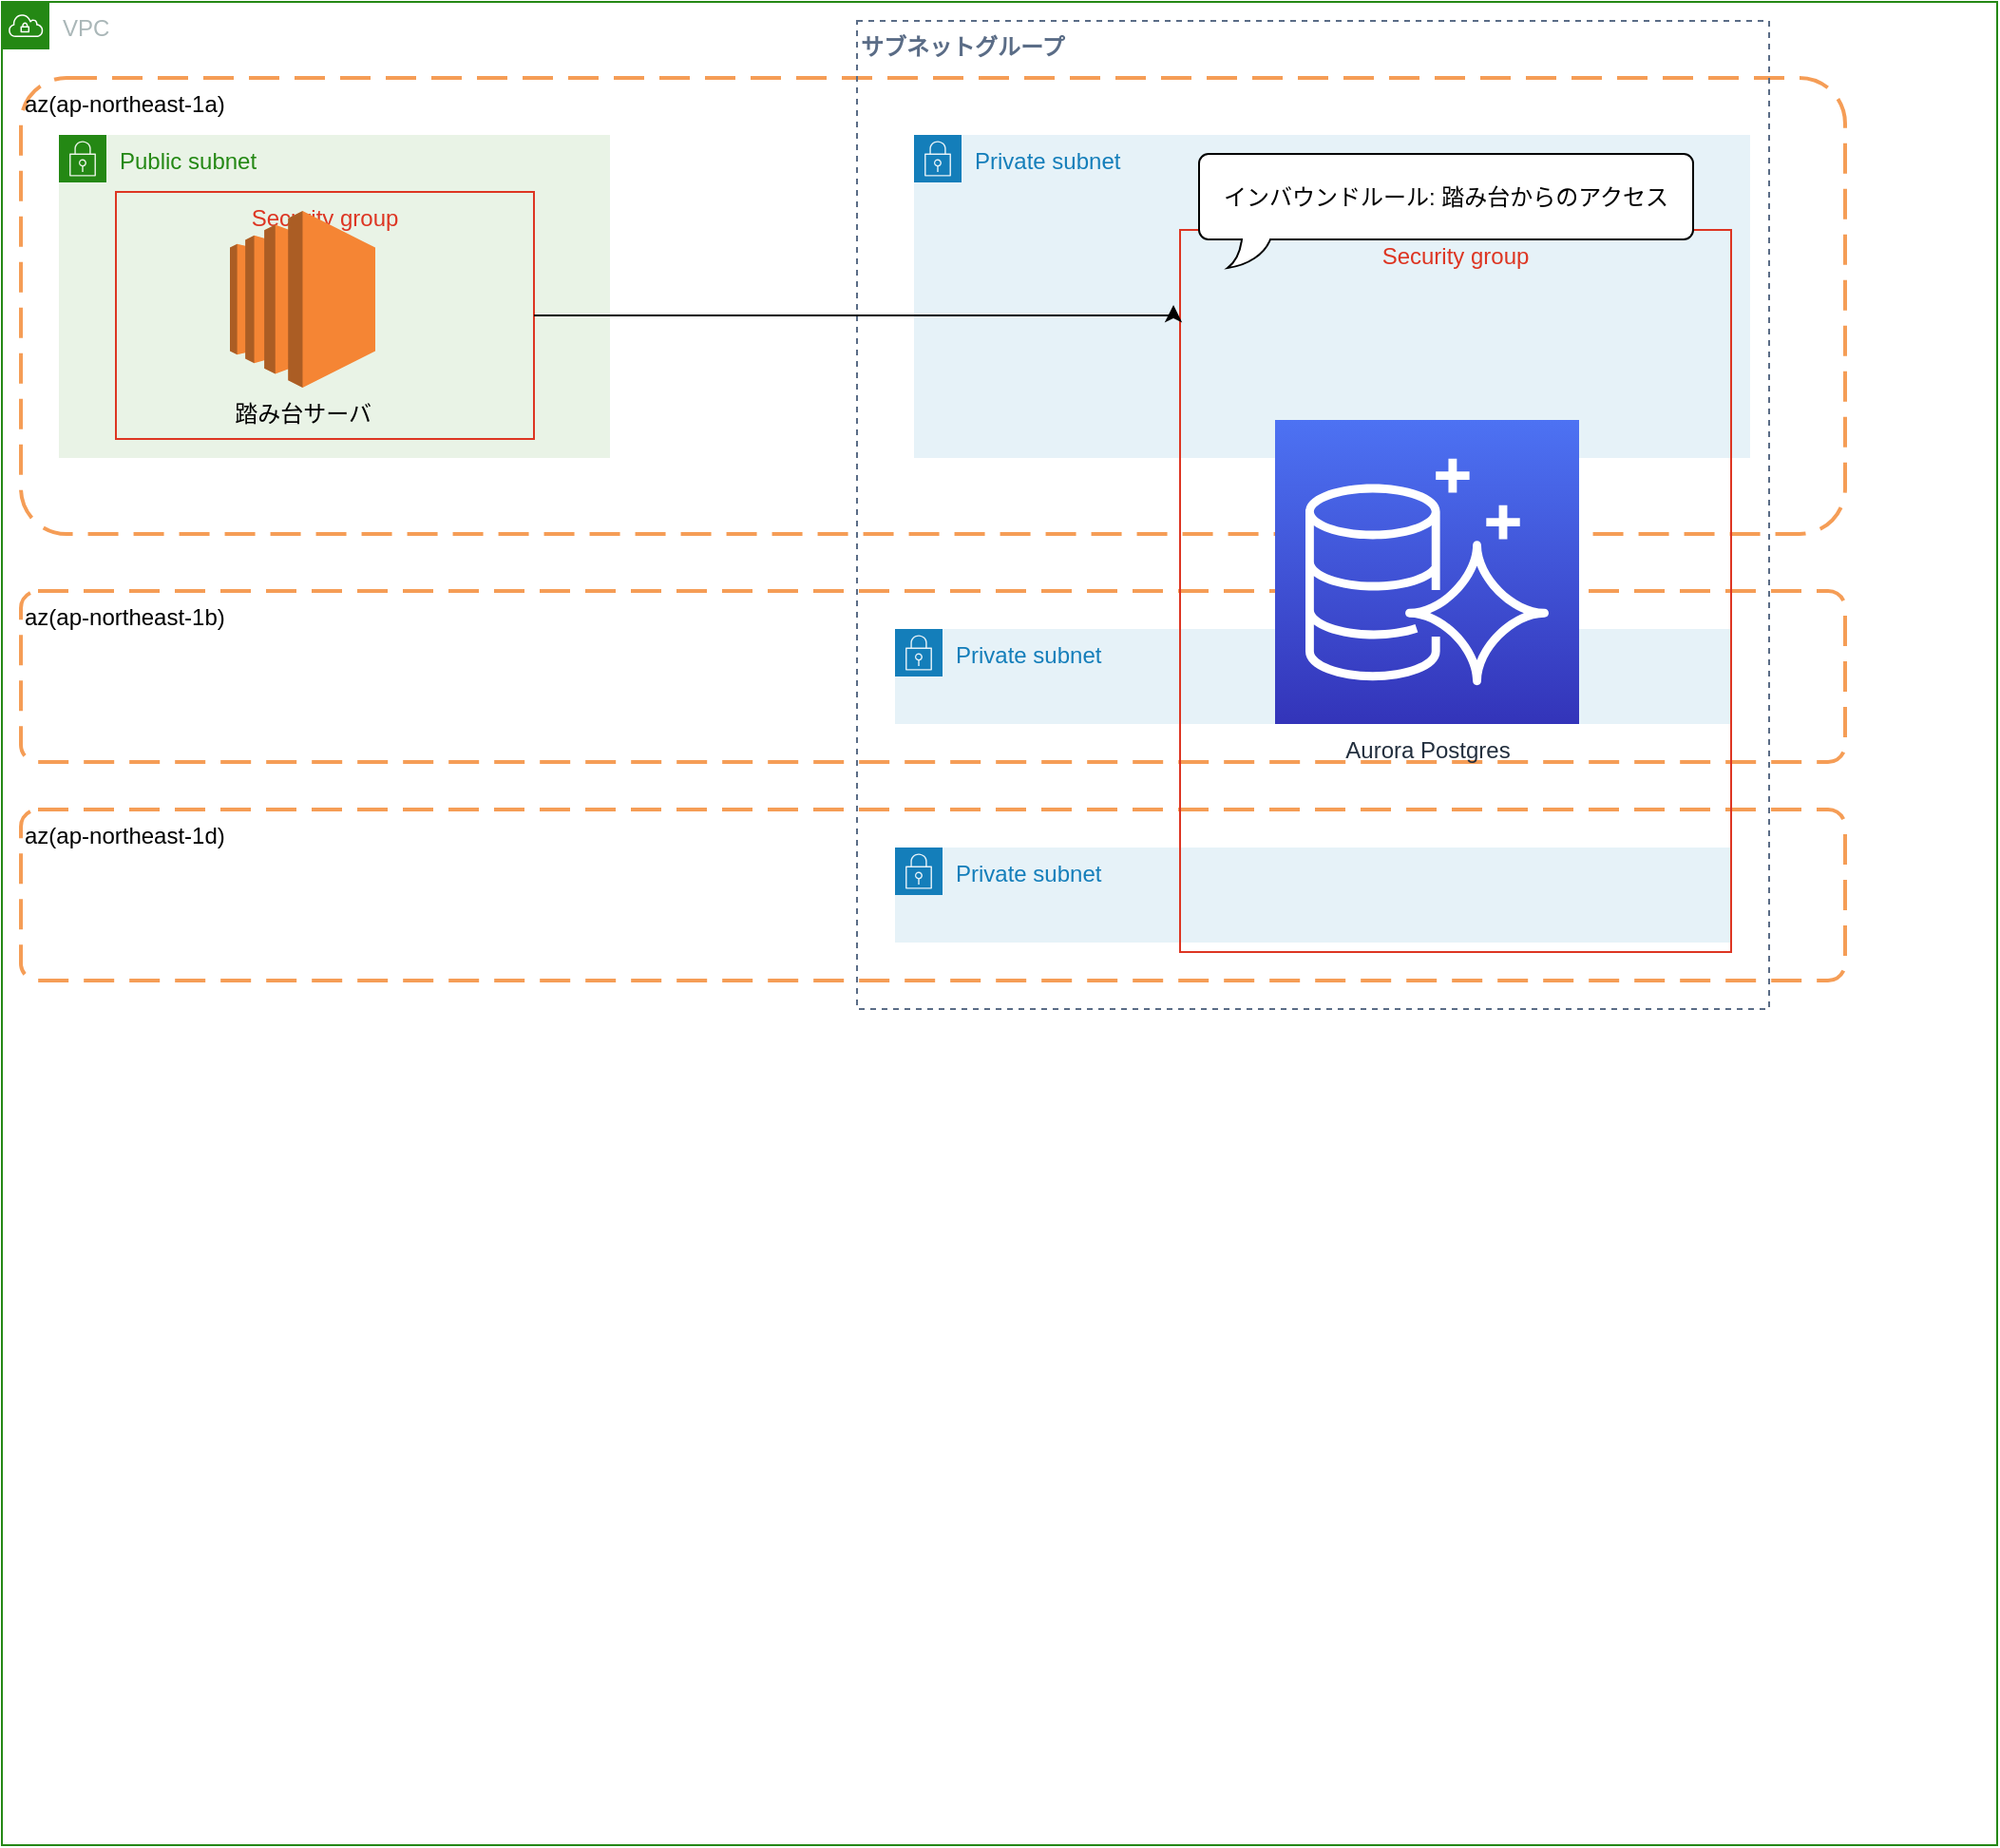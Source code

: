<mxfile version="16.0.0" type="device"><diagram id="WVZl5mad4qoZ9w-SjtQW" name="ページ1"><mxGraphModel dx="2048" dy="764" grid="1" gridSize="10" guides="1" tooltips="1" connect="1" arrows="1" fold="1" page="1" pageScale="1" pageWidth="827" pageHeight="1169" math="0" shadow="0"><root><mxCell id="0"/><mxCell id="1" value="VPC" parent="0"/><mxCell id="notR2RM95AT8GIad3jrg-2" value="VPC" style="points=[[0,0],[0.25,0],[0.5,0],[0.75,0],[1,0],[1,0.25],[1,0.5],[1,0.75],[1,1],[0.75,1],[0.5,1],[0.25,1],[0,1],[0,0.75],[0,0.5],[0,0.25]];outlineConnect=0;gradientColor=none;html=1;whiteSpace=wrap;fontSize=12;fontStyle=0;container=1;pointerEvents=0;collapsible=0;recursiveResize=0;shape=mxgraph.aws4.group;grIcon=mxgraph.aws4.group_vpc;strokeColor=#248814;fillColor=none;verticalAlign=top;align=left;spacingLeft=30;fontColor=#AAB7B8;dashed=0;" vertex="1" parent="1"><mxGeometry x="-320" y="70" width="1050" height="970" as="geometry"/></mxCell><mxCell id="notR2RM95AT8GIad3jrg-43" value="AvairableZone" parent="0"/><mxCell id="notR2RM95AT8GIad3jrg-44" value="az(ap-northeast-1a)" style="rounded=1;arcSize=10;dashed=1;strokeColor=#F59D56;fillColor=none;gradientColor=none;dashPattern=8 4;strokeWidth=2;align=left;verticalAlign=top;" vertex="1" parent="notR2RM95AT8GIad3jrg-43"><mxGeometry x="-310" y="110" width="960" height="240" as="geometry"/></mxCell><mxCell id="notR2RM95AT8GIad3jrg-45" value="az(ap-northeast-1b)" style="rounded=1;arcSize=10;dashed=1;strokeColor=#F59D56;fillColor=none;gradientColor=none;dashPattern=8 4;strokeWidth=2;align=left;verticalAlign=top;" vertex="1" parent="notR2RM95AT8GIad3jrg-43"><mxGeometry x="-310" y="380" width="960" height="90" as="geometry"/></mxCell><mxCell id="notR2RM95AT8GIad3jrg-46" value="az(ap-northeast-1d)" style="rounded=1;arcSize=10;dashed=1;strokeColor=#F59D56;fillColor=none;gradientColor=none;dashPattern=8 4;strokeWidth=2;align=left;verticalAlign=top;" vertex="1" parent="notR2RM95AT8GIad3jrg-43"><mxGeometry x="-310" y="495" width="960" height="90" as="geometry"/></mxCell><mxCell id="notR2RM95AT8GIad3jrg-47" value="サブネットグループ" style="fillColor=none;strokeColor=#5A6C86;dashed=1;verticalAlign=top;fontStyle=1;fontColor=#5A6C86;align=left;" vertex="1" parent="notR2RM95AT8GIad3jrg-43"><mxGeometry x="130" y="80" width="480" height="520" as="geometry"/></mxCell><mxCell id="notR2RM95AT8GIad3jrg-7" value="Subnet" parent="0"/><mxCell id="notR2RM95AT8GIad3jrg-30" value="Public subnet" style="points=[[0,0],[0.25,0],[0.5,0],[0.75,0],[1,0],[1,0.25],[1,0.5],[1,0.75],[1,1],[0.75,1],[0.5,1],[0.25,1],[0,1],[0,0.75],[0,0.5],[0,0.25]];outlineConnect=0;gradientColor=none;html=1;whiteSpace=wrap;fontSize=12;fontStyle=0;container=1;pointerEvents=0;collapsible=0;recursiveResize=0;shape=mxgraph.aws4.group;grIcon=mxgraph.aws4.group_security_group;grStroke=0;strokeColor=#248814;fillColor=#E9F3E6;verticalAlign=top;align=left;spacingLeft=30;fontColor=#248814;dashed=0;" vertex="1" parent="notR2RM95AT8GIad3jrg-7"><mxGeometry x="-290" y="140" width="290" height="170" as="geometry"/></mxCell><mxCell id="notR2RM95AT8GIad3jrg-48" value="Private subnet" style="points=[[0,0],[0.25,0],[0.5,0],[0.75,0],[1,0],[1,0.25],[1,0.5],[1,0.75],[1,1],[0.75,1],[0.5,1],[0.25,1],[0,1],[0,0.75],[0,0.5],[0,0.25]];outlineConnect=0;gradientColor=none;html=1;whiteSpace=wrap;fontSize=12;fontStyle=0;container=1;pointerEvents=0;collapsible=0;recursiveResize=0;shape=mxgraph.aws4.group;grIcon=mxgraph.aws4.group_security_group;grStroke=0;strokeColor=#147EBA;fillColor=#E6F2F8;verticalAlign=top;align=left;spacingLeft=30;fontColor=#147EBA;dashed=0;" vertex="1" parent="notR2RM95AT8GIad3jrg-7"><mxGeometry x="160" y="140" width="440" height="170" as="geometry"/></mxCell><mxCell id="notR2RM95AT8GIad3jrg-49" value="Private subnet" style="points=[[0,0],[0.25,0],[0.5,0],[0.75,0],[1,0],[1,0.25],[1,0.5],[1,0.75],[1,1],[0.75,1],[0.5,1],[0.25,1],[0,1],[0,0.75],[0,0.5],[0,0.25]];outlineConnect=0;gradientColor=none;html=1;whiteSpace=wrap;fontSize=12;fontStyle=0;container=1;pointerEvents=0;collapsible=0;recursiveResize=0;shape=mxgraph.aws4.group;grIcon=mxgraph.aws4.group_security_group;grStroke=0;strokeColor=#147EBA;fillColor=#E6F2F8;verticalAlign=top;align=left;spacingLeft=30;fontColor=#147EBA;dashed=0;" vertex="1" parent="notR2RM95AT8GIad3jrg-7"><mxGeometry x="150" y="400" width="440" height="50" as="geometry"/></mxCell><mxCell id="notR2RM95AT8GIad3jrg-50" value="Private subnet" style="points=[[0,0],[0.25,0],[0.5,0],[0.75,0],[1,0],[1,0.25],[1,0.5],[1,0.75],[1,1],[0.75,1],[0.5,1],[0.25,1],[0,1],[0,0.75],[0,0.5],[0,0.25]];outlineConnect=0;gradientColor=none;html=1;whiteSpace=wrap;fontSize=12;fontStyle=0;container=1;pointerEvents=0;collapsible=0;recursiveResize=0;shape=mxgraph.aws4.group;grIcon=mxgraph.aws4.group_security_group;grStroke=0;strokeColor=#147EBA;fillColor=#E6F2F8;verticalAlign=top;align=left;spacingLeft=30;fontColor=#147EBA;dashed=0;" vertex="1" parent="notR2RM95AT8GIad3jrg-7"><mxGeometry x="150" y="515" width="440" height="50" as="geometry"/></mxCell><mxCell id="notR2RM95AT8GIad3jrg-5" value="SG" parent="0"/><mxCell id="notR2RM95AT8GIad3jrg-6" value="Security group" style="fillColor=none;strokeColor=#DD3522;verticalAlign=top;fontStyle=0;fontColor=#DD3522;" vertex="1" parent="notR2RM95AT8GIad3jrg-5"><mxGeometry x="300" y="190" width="290" height="380" as="geometry"/></mxCell><mxCell id="notR2RM95AT8GIad3jrg-42" value="Security group" style="fillColor=none;strokeColor=#DD3522;verticalAlign=top;fontStyle=0;fontColor=#DD3522;" vertex="1" parent="notR2RM95AT8GIad3jrg-5"><mxGeometry x="-260" y="170" width="220" height="130" as="geometry"/></mxCell><mxCell id="notR2RM95AT8GIad3jrg-9" value="リソース" parent="0"/><mxCell id="notR2RM95AT8GIad3jrg-16" value="Aurora Postgres" style="sketch=0;points=[[0,0,0],[0.25,0,0],[0.5,0,0],[0.75,0,0],[1,0,0],[0,1,0],[0.25,1,0],[0.5,1,0],[0.75,1,0],[1,1,0],[0,0.25,0],[0,0.5,0],[0,0.75,0],[1,0.25,0],[1,0.5,0],[1,0.75,0]];outlineConnect=0;fontColor=#232F3E;gradientColor=#4D72F3;gradientDirection=north;fillColor=#3334B9;strokeColor=#ffffff;dashed=0;verticalLabelPosition=bottom;verticalAlign=top;align=center;html=1;fontSize=12;fontStyle=0;aspect=fixed;shape=mxgraph.aws4.resourceIcon;resIcon=mxgraph.aws4.aurora;" vertex="1" parent="notR2RM95AT8GIad3jrg-9"><mxGeometry x="350" y="290" width="160" height="160" as="geometry"/></mxCell><mxCell id="notR2RM95AT8GIad3jrg-40" value="踏み台サーバ" style="outlineConnect=0;dashed=0;verticalLabelPosition=bottom;verticalAlign=top;align=center;html=1;shape=mxgraph.aws3.ec2;fillColor=#F58534;gradientColor=none;" vertex="1" parent="notR2RM95AT8GIad3jrg-9"><mxGeometry x="-200" y="180" width="76.5" height="93" as="geometry"/></mxCell><mxCell id="notR2RM95AT8GIad3jrg-22" value="コメント" parent="0"/><mxCell id="notR2RM95AT8GIad3jrg-51" value="インバウンドルール: 踏み台からのアクセス" style="whiteSpace=wrap;html=1;shape=mxgraph.basic.roundRectCallout;dx=30;dy=15;size=5;boundedLbl=1;" vertex="1" parent="notR2RM95AT8GIad3jrg-22"><mxGeometry x="310" y="150" width="260" height="60" as="geometry"/></mxCell><mxCell id="notR2RM95AT8GIad3jrg-52" style="edgeStyle=orthogonalEdgeStyle;rounded=0;orthogonalLoop=1;jettySize=auto;html=1;entryX=-0.012;entryY=0.104;entryDx=0;entryDy=0;entryPerimeter=0;" edge="1" parent="notR2RM95AT8GIad3jrg-22" source="notR2RM95AT8GIad3jrg-42" target="notR2RM95AT8GIad3jrg-6"><mxGeometry relative="1" as="geometry"><Array as="points"><mxPoint x="296" y="235"/></Array></mxGeometry></mxCell></root></mxGraphModel></diagram></mxfile>